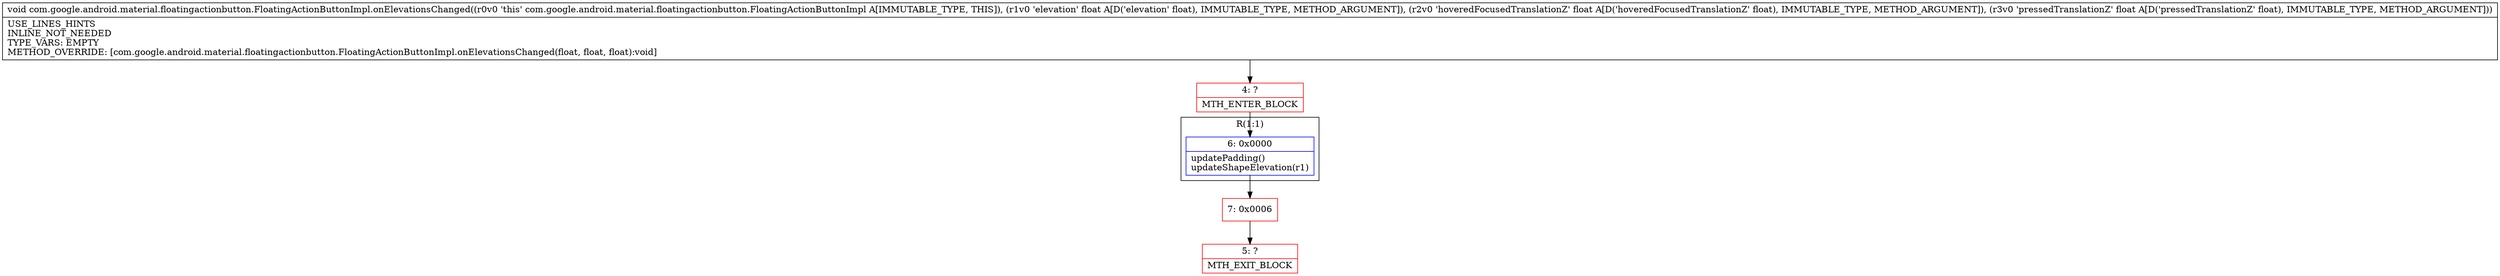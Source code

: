 digraph "CFG forcom.google.android.material.floatingactionbutton.FloatingActionButtonImpl.onElevationsChanged(FFF)V" {
subgraph cluster_Region_1678454766 {
label = "R(1:1)";
node [shape=record,color=blue];
Node_6 [shape=record,label="{6\:\ 0x0000|updatePadding()\lupdateShapeElevation(r1)\l}"];
}
Node_4 [shape=record,color=red,label="{4\:\ ?|MTH_ENTER_BLOCK\l}"];
Node_7 [shape=record,color=red,label="{7\:\ 0x0006}"];
Node_5 [shape=record,color=red,label="{5\:\ ?|MTH_EXIT_BLOCK\l}"];
MethodNode[shape=record,label="{void com.google.android.material.floatingactionbutton.FloatingActionButtonImpl.onElevationsChanged((r0v0 'this' com.google.android.material.floatingactionbutton.FloatingActionButtonImpl A[IMMUTABLE_TYPE, THIS]), (r1v0 'elevation' float A[D('elevation' float), IMMUTABLE_TYPE, METHOD_ARGUMENT]), (r2v0 'hoveredFocusedTranslationZ' float A[D('hoveredFocusedTranslationZ' float), IMMUTABLE_TYPE, METHOD_ARGUMENT]), (r3v0 'pressedTranslationZ' float A[D('pressedTranslationZ' float), IMMUTABLE_TYPE, METHOD_ARGUMENT]))  | USE_LINES_HINTS\lINLINE_NOT_NEEDED\lTYPE_VARS: EMPTY\lMETHOD_OVERRIDE: [com.google.android.material.floatingactionbutton.FloatingActionButtonImpl.onElevationsChanged(float, float, float):void]\l}"];
MethodNode -> Node_4;Node_6 -> Node_7;
Node_4 -> Node_6;
Node_7 -> Node_5;
}

